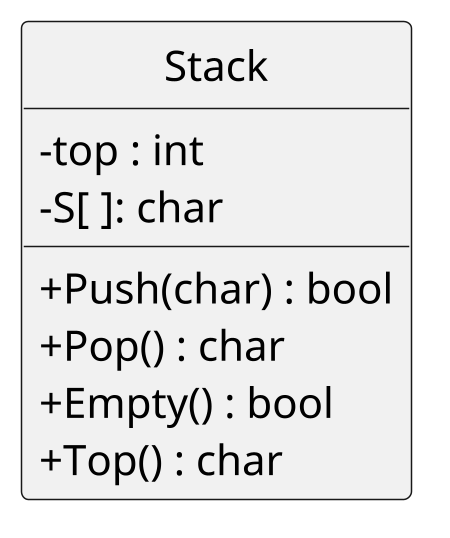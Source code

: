 @startuml teste

skinparam classAttributeIconSize 0
skinparam Monochrome true
hide circle

scale 3

class Stack
{
	- top : int 
	- S[ ]: char

    + Push(char) : bool 
	+ Pop() : char
 	+ Empty() : bool
	+ Top() : char
}

@enduml